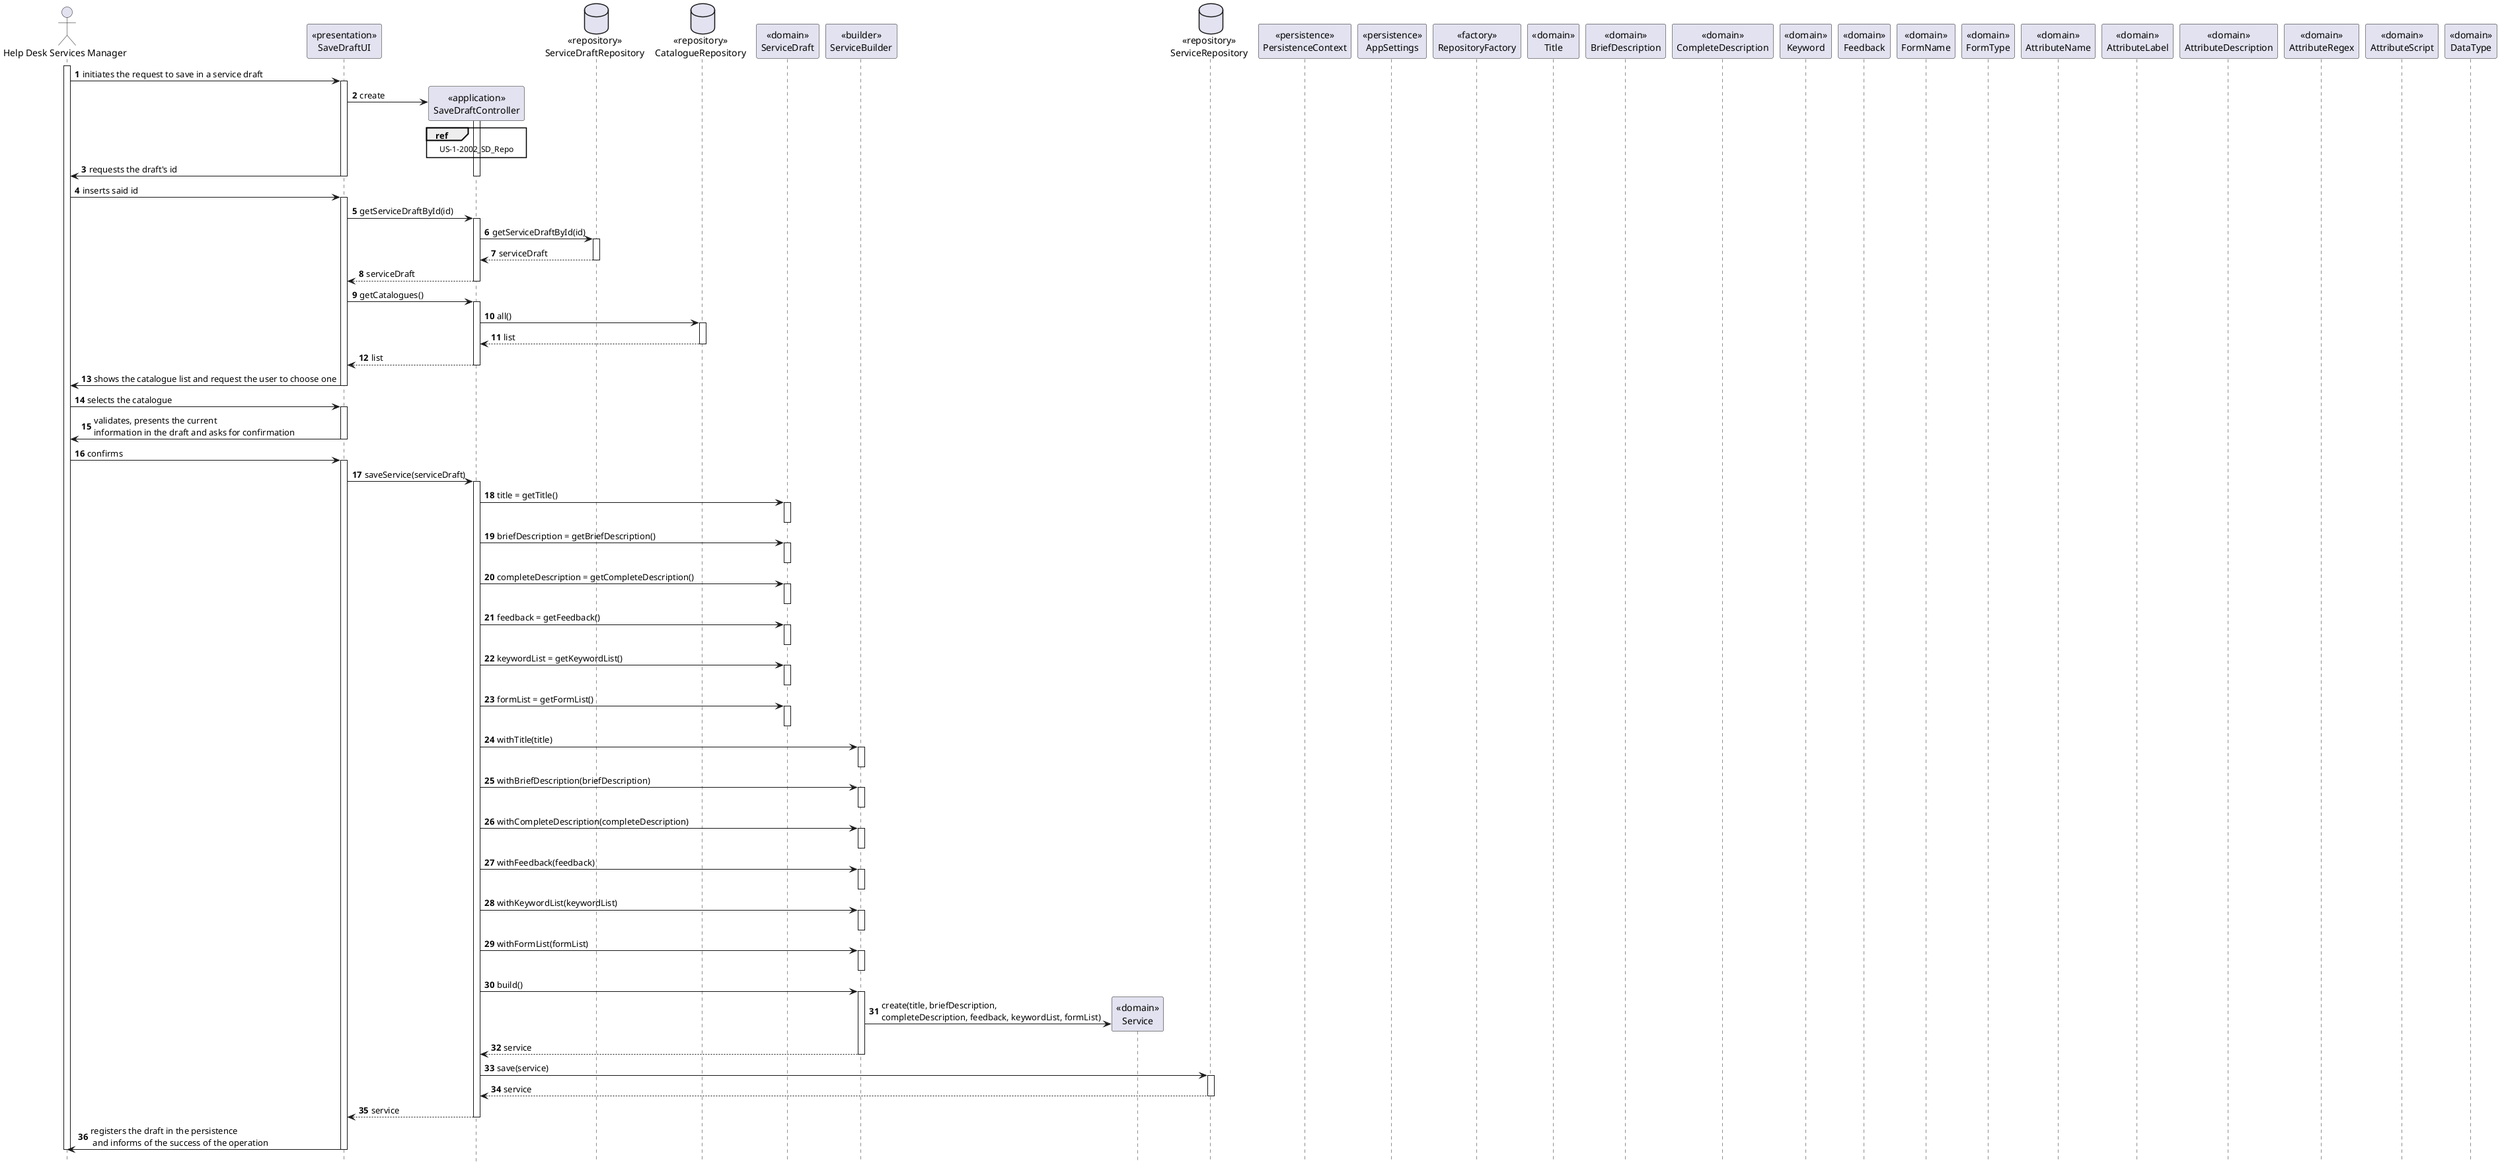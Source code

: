 @startuml
autonumber
hide footbox

actor "Help Desk Services Manager" as HSM

participant "<<presentation>>\nSaveDraftUI" as UI
participant "<<application>>\nSaveDraftController" as CTRL
database "<<repository>>\nServiceDraftRepository" as SDR
database "<<repository>>\nCatalogueRepository" as CR
participant "<<domain>>\nServiceDraft" as SD
participant "<<builder>>\nServiceBuilder" as SBD
participant "<<domain>>\nService" as S
database "<<repository>>\nServiceRepository" as SR
participant "<<persistence>>\nPersistenceContext" as PC
participant "<<persistence>>\nAppSettings" as AS
participant "<<factory>>\nRepositoryFactory" as RF
participant "<<domain>>\nTitle" as T
participant "<<domain>>\nBriefDescription" as DB
participant "<<domain>>\nCompleteDescription" as DC
participant "<<domain>>\nKeyword" as KW
participant "<<domain>>\nFeedback" as FB
participant "<<domain>>\nFormName" as FM
participant "<<domain>>\nFormType" as FT
participant "<<domain>>\nAttributeName" as AN
participant "<<domain>>\nAttributeLabel" as AL
participant "<<domain>>\nAttributeDescription" as AD
participant "<<domain>>\nAttributeRegex" as AR
participant "<<domain>>\nAttributeScript" as ASC
participant "<<domain>>\nDataType" as TD

activate HSM

HSM -> UI : initiates the request to save in a service draft
activate UI

UI -> CTRL** : create
activate CTRL

ref over CTRL
  US-1-2002_SD_Repo
end ref

UI -> HSM : requests the draft's id
deactivate CTRL
deactivate UI

HSM -> UI : inserts said id
activate UI

UI -> CTRL : getServiceDraftById(id)
activate CTRL

CTRL -> SDR : getServiceDraftById(id)
activate SDR
SDR --> CTRL : serviceDraft
deactivate SDR

CTRL --> UI : serviceDraft
deactivate CTRL


UI -> CTRL : getCatalogues()
activate CTRL

CTRL -> CR : all()
activate CR
CR --> CTRL : list
deactivate CR

CTRL --> UI : list
deactivate CTRL

UI -> HSM : shows the catalogue list and request the user to choose one
deactivate UI

HSM -> UI : selects the catalogue
activate UI

UI -> HSM : validates, presents the current \ninformation in the draft and asks for confirmation
deactivate UI

HSM -> UI : confirms
activate UI

UI -> CTRL : saveService(serviceDraft)
activate CTRL

CTRL -> SD : title = getTitle()
activate SD
deactivate SD

CTRL -> SD : briefDescription = getBriefDescription()
activate SD
deactivate SD

CTRL -> SD : completeDescription = getCompleteDescription()
activate SD
deactivate SD

CTRL -> SD : feedback = getFeedback()
activate SD
deactivate SD

CTRL -> SD : keywordList = getKeywordList()
activate SD
deactivate SD

CTRL -> SD : formList = getFormList()
activate SD
deactivate SD

CTRL -> SBD : withTitle(title)
activate SBD
deactivate SBD

CTRL -> SBD : withBriefDescription(briefDescription)
activate SBD
deactivate SBD

CTRL -> SBD : withCompleteDescription(completeDescription)
activate SBD
deactivate SBD

CTRL -> SBD : withFeedback(feedback)
activate SBD
deactivate SBD

CTRL -> SBD : withKeywordList(keywordList)
activate SBD
deactivate SBD

CTRL -> SBD : withFormList(formList)
activate SBD
deactivate SBD

CTRL -> SBD : build()
activate SBD

SBD -> S** : create(title, briefDescription, \ncompleteDescription, feedback, keywordList, formList)

SBD --> CTRL : service
deactivate SBD

CTRL -> SR : save(service)
activate SR
SR --> CTRL : service
deactivate SR

CTRL --> UI : service
deactivate CTRL

UI -> HSM : registers the draft in the persistence\n and informs of the success of the operation
deactivate UI
deactivate HSM

@enduml

@enduml
